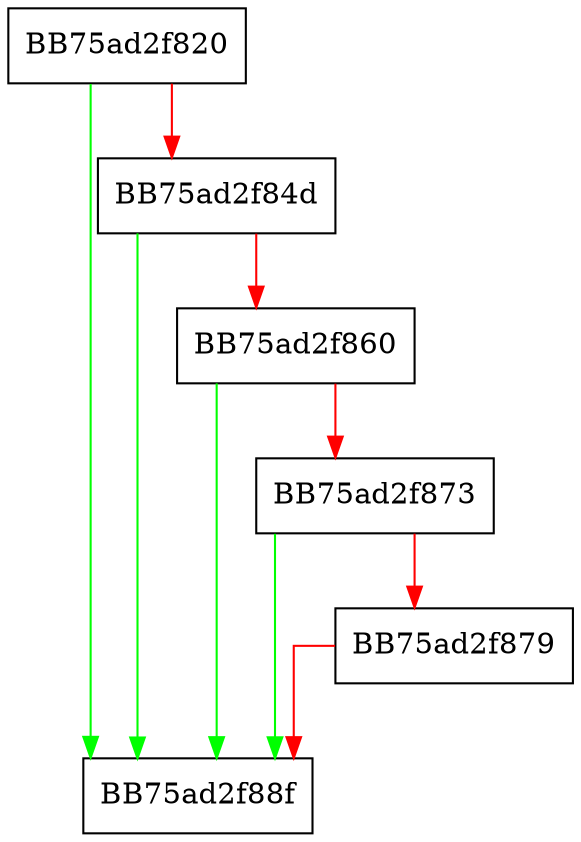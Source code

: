 digraph GetAttributePriority {
  node [shape="box"];
  graph [splines=ortho];
  BB75ad2f820 -> BB75ad2f88f [color="green"];
  BB75ad2f820 -> BB75ad2f84d [color="red"];
  BB75ad2f84d -> BB75ad2f88f [color="green"];
  BB75ad2f84d -> BB75ad2f860 [color="red"];
  BB75ad2f860 -> BB75ad2f88f [color="green"];
  BB75ad2f860 -> BB75ad2f873 [color="red"];
  BB75ad2f873 -> BB75ad2f88f [color="green"];
  BB75ad2f873 -> BB75ad2f879 [color="red"];
  BB75ad2f879 -> BB75ad2f88f [color="red"];
}